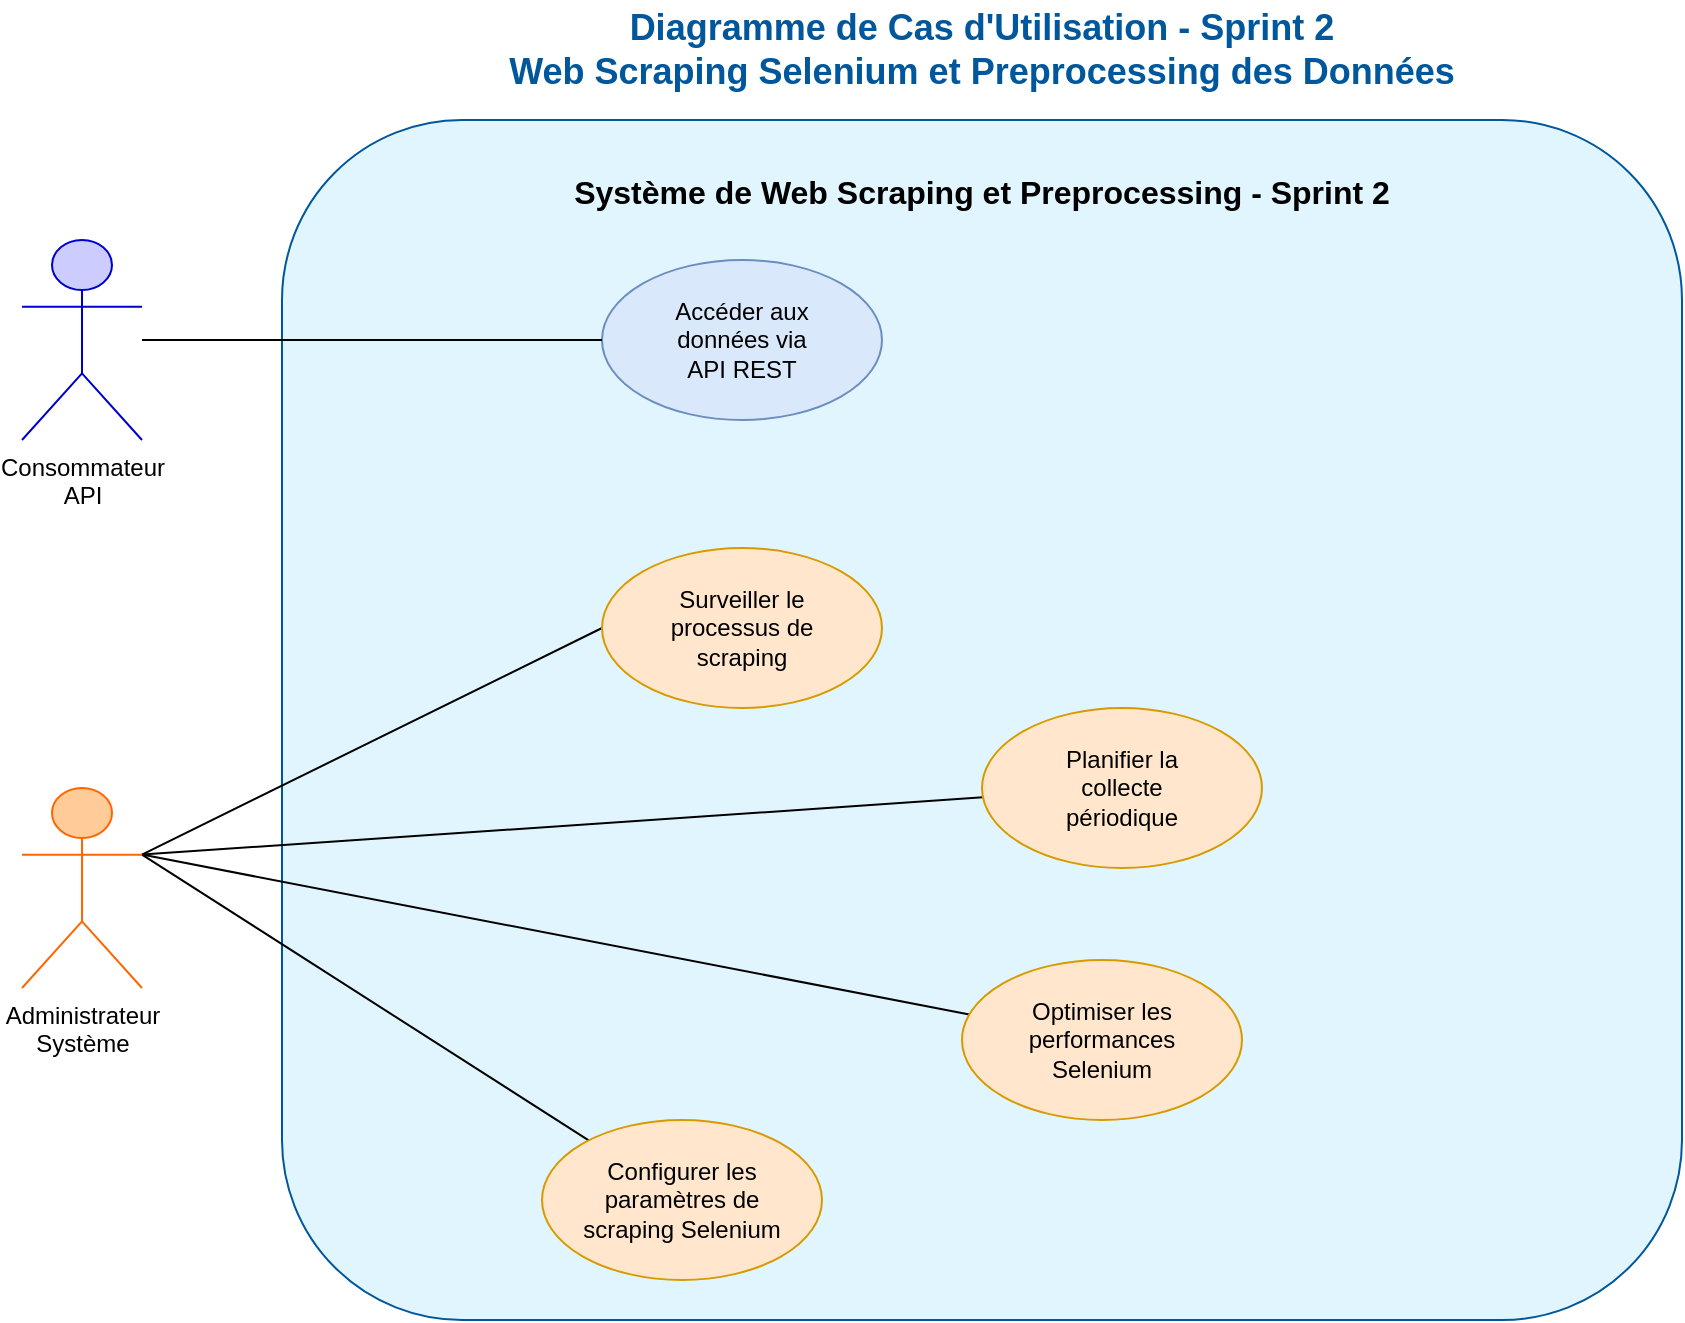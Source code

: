 <mxfile>
    <diagram name="Sprint2-Selenium-UseCase" id="sprint2-selenium-usecase">
        <mxGraphModel dx="1110" dy="700" grid="1" gridSize="10" guides="1" tooltips="1" connect="1" arrows="1" fold="1" page="1" pageScale="1" pageWidth="1169" pageHeight="827" math="0" shadow="0">
            <root>
                <mxCell id="0"/>
                <mxCell id="1" parent="0"/>
                <mxCell id="system-boundary" value="Système de Web Scraping et Preprocessing - Sprint 2" style="rounded=1;whiteSpace=wrap;html=1;fillColor=#e1f5fe;strokeColor=#01579b;fontSize=16;fontStyle=1;verticalAlign=top;spacingTop=20;" parent="1" vertex="1">
                    <mxGeometry x="200" y="80" width="700" height="600" as="geometry"/>
                </mxCell>
                <mxCell id="2" style="edgeStyle=none;html=1;exitX=1;exitY=0.333;exitDx=0;exitDy=0;exitPerimeter=0;entryX=0;entryY=0.5;entryDx=0;entryDy=0;endArrow=none;endFill=0;" edge="1" parent="1" source="administrator" target="monitor-scraping">
                    <mxGeometry relative="1" as="geometry"/>
                </mxCell>
                <mxCell id="3" style="edgeStyle=none;html=1;exitX=1;exitY=0.333;exitDx=0;exitDy=0;exitPerimeter=0;endArrow=none;endFill=0;" edge="1" parent="1" source="administrator" target="schedule-collection">
                    <mxGeometry relative="1" as="geometry"/>
                </mxCell>
                <mxCell id="4" style="edgeStyle=none;html=1;exitX=1;exitY=0.333;exitDx=0;exitDy=0;exitPerimeter=0;endArrow=none;endFill=0;" edge="1" parent="1" source="administrator" target="configure-scraping">
                    <mxGeometry relative="1" as="geometry"/>
                </mxCell>
                <mxCell id="5" style="edgeStyle=none;html=1;exitX=1;exitY=0.333;exitDx=0;exitDy=0;exitPerimeter=0;endArrow=none;endFill=0;" edge="1" parent="1" source="administrator" target="optimize-performance">
                    <mxGeometry relative="1" as="geometry"/>
                </mxCell>
                <mxCell id="administrator" value="Administrateur&lt;br&gt;Système" style="shape=umlActor;verticalLabelPosition=bottom;verticalAlign=top;html=1;outlineConnect=0;fillColor=#ffcc99;strokeColor=#ff6600;" parent="1" vertex="1">
                    <mxGeometry x="70" y="414" width="60" height="100" as="geometry"/>
                </mxCell>
                <mxCell id="api-consumer" value="Consommateur&lt;br&gt;API" style="shape=umlActor;verticalLabelPosition=bottom;verticalAlign=top;html=1;outlineConnect=0;fillColor=#ccccff;strokeColor=#0000cc;" parent="1" vertex="1">
                    <mxGeometry x="70" y="140" width="60" height="100" as="geometry"/>
                </mxCell>
                <mxCell id="configure-scraping" value="Configurer les&lt;br&gt;paramètres de&lt;br&gt;scraping Selenium" style="ellipse;whiteSpace=wrap;html=1;fillColor=#ffe6cc;strokeColor=#d79b00;" parent="1" vertex="1">
                    <mxGeometry x="330" y="580" width="140" height="80" as="geometry"/>
                </mxCell>
                <mxCell id="monitor-scraping" value="Surveiller le&lt;br&gt;processus de&lt;br&gt;scraping" style="ellipse;whiteSpace=wrap;html=1;fillColor=#ffe6cc;strokeColor=#d79b00;" parent="1" vertex="1">
                    <mxGeometry x="360" y="294" width="140" height="80" as="geometry"/>
                </mxCell>
                <mxCell id="schedule-collection" value="Planifier la&lt;br&gt;collecte&lt;br&gt;périodique" style="ellipse;whiteSpace=wrap;html=1;fillColor=#ffe6cc;strokeColor=#d79b00;" parent="1" vertex="1">
                    <mxGeometry x="550" y="374" width="140" height="80" as="geometry"/>
                </mxCell>
                <mxCell id="access-api" value="Accéder aux&lt;br&gt;données via&lt;br&gt;API REST" style="ellipse;whiteSpace=wrap;html=1;fillColor=#dae8fc;strokeColor=#6c8ebf;" parent="1" vertex="1">
                    <mxGeometry x="360" y="150" width="140" height="80" as="geometry"/>
                </mxCell>
                <mxCell id="optimize-performance" value="Optimiser les&lt;br&gt;performances&lt;br&gt;Selenium" style="ellipse;whiteSpace=wrap;html=1;fillColor=#ffe6cc;strokeColor=#d79b00;" parent="1" vertex="1">
                    <mxGeometry x="540" y="500" width="140" height="80" as="geometry"/>
                </mxCell>
                <mxCell id="api-access" value="" style="endArrow=none;html=1;rounded=0;" parent="1" source="api-consumer" target="access-api" edge="1">
                    <mxGeometry width="50" height="50" relative="1" as="geometry">
                        <mxPoint x="400" y="400" as="sourcePoint"/>
                        <mxPoint x="450" y="350" as="targetPoint"/>
                    </mxGeometry>
                </mxCell>
                <mxCell id="title" value="Diagramme de Cas d&#39;Utilisation - Sprint 2&lt;br&gt;Web Scraping Selenium et Preprocessing des Données" style="text;html=1;strokeColor=none;fillColor=none;align=center;verticalAlign=middle;whiteSpace=wrap;rounded=0;fontSize=18;fontStyle=1;fontColor=#01579b;" parent="1" vertex="1">
                    <mxGeometry x="300" y="20" width="500" height="50" as="geometry"/>
                </mxCell>
            </root>
        </mxGraphModel>
    </diagram>
</mxfile>